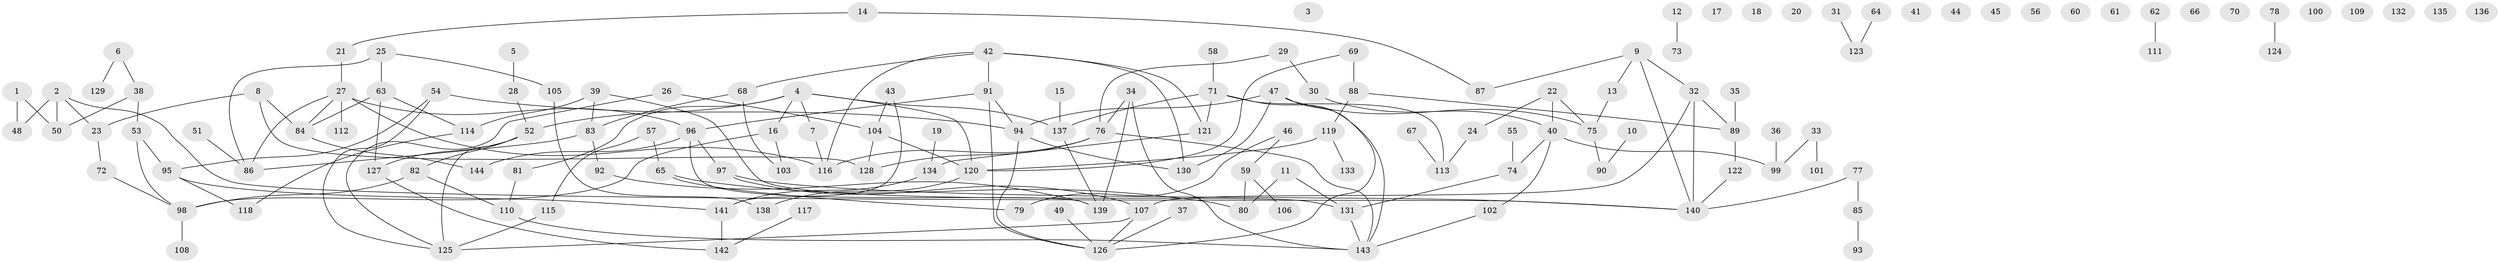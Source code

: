 // coarse degree distribution, {2: 0.24528301886792453, 4: 0.11320754716981132, 6: 0.07547169811320754, 1: 0.20754716981132076, 8: 0.05660377358490566, 3: 0.1320754716981132, 7: 0.05660377358490566, 5: 0.09433962264150944, 10: 0.018867924528301886}
// Generated by graph-tools (version 1.1) at 2025/47/03/04/25 22:47:55]
// undirected, 144 vertices, 172 edges
graph export_dot {
  node [color=gray90,style=filled];
  1;
  2;
  3;
  4;
  5;
  6;
  7;
  8;
  9;
  10;
  11;
  12;
  13;
  14;
  15;
  16;
  17;
  18;
  19;
  20;
  21;
  22;
  23;
  24;
  25;
  26;
  27;
  28;
  29;
  30;
  31;
  32;
  33;
  34;
  35;
  36;
  37;
  38;
  39;
  40;
  41;
  42;
  43;
  44;
  45;
  46;
  47;
  48;
  49;
  50;
  51;
  52;
  53;
  54;
  55;
  56;
  57;
  58;
  59;
  60;
  61;
  62;
  63;
  64;
  65;
  66;
  67;
  68;
  69;
  70;
  71;
  72;
  73;
  74;
  75;
  76;
  77;
  78;
  79;
  80;
  81;
  82;
  83;
  84;
  85;
  86;
  87;
  88;
  89;
  90;
  91;
  92;
  93;
  94;
  95;
  96;
  97;
  98;
  99;
  100;
  101;
  102;
  103;
  104;
  105;
  106;
  107;
  108;
  109;
  110;
  111;
  112;
  113;
  114;
  115;
  116;
  117;
  118;
  119;
  120;
  121;
  122;
  123;
  124;
  125;
  126;
  127;
  128;
  129;
  130;
  131;
  132;
  133;
  134;
  135;
  136;
  137;
  138;
  139;
  140;
  141;
  142;
  143;
  144;
  1 -- 48;
  1 -- 50;
  2 -- 23;
  2 -- 48;
  2 -- 50;
  2 -- 140;
  4 -- 7;
  4 -- 16;
  4 -- 52;
  4 -- 81;
  4 -- 120;
  4 -- 137;
  5 -- 28;
  6 -- 38;
  6 -- 129;
  7 -- 116;
  8 -- 23;
  8 -- 84;
  8 -- 128;
  9 -- 13;
  9 -- 32;
  9 -- 87;
  9 -- 140;
  10 -- 90;
  11 -- 80;
  11 -- 131;
  12 -- 73;
  13 -- 75;
  14 -- 21;
  14 -- 87;
  15 -- 137;
  16 -- 98;
  16 -- 103;
  19 -- 134;
  21 -- 27;
  22 -- 24;
  22 -- 40;
  22 -- 75;
  23 -- 72;
  24 -- 113;
  25 -- 63;
  25 -- 86;
  25 -- 105;
  26 -- 104;
  26 -- 125;
  27 -- 84;
  27 -- 86;
  27 -- 96;
  27 -- 112;
  27 -- 116;
  28 -- 52;
  29 -- 30;
  29 -- 76;
  30 -- 40;
  31 -- 123;
  32 -- 89;
  32 -- 107;
  32 -- 140;
  33 -- 99;
  33 -- 101;
  34 -- 76;
  34 -- 139;
  34 -- 143;
  35 -- 89;
  36 -- 99;
  37 -- 126;
  38 -- 50;
  38 -- 53;
  39 -- 83;
  39 -- 114;
  39 -- 131;
  40 -- 74;
  40 -- 99;
  40 -- 102;
  42 -- 68;
  42 -- 91;
  42 -- 116;
  42 -- 121;
  42 -- 130;
  43 -- 104;
  43 -- 141;
  46 -- 59;
  46 -- 79;
  47 -- 75;
  47 -- 94;
  47 -- 126;
  47 -- 130;
  49 -- 126;
  51 -- 86;
  52 -- 82;
  52 -- 125;
  52 -- 127;
  53 -- 95;
  53 -- 98;
  54 -- 94;
  54 -- 95;
  54 -- 125;
  55 -- 74;
  57 -- 65;
  57 -- 115;
  58 -- 71;
  59 -- 80;
  59 -- 106;
  62 -- 111;
  63 -- 84;
  63 -- 114;
  63 -- 127;
  64 -- 123;
  65 -- 79;
  65 -- 80;
  67 -- 113;
  68 -- 83;
  68 -- 103;
  69 -- 88;
  69 -- 120;
  71 -- 113;
  71 -- 121;
  71 -- 137;
  71 -- 143;
  72 -- 98;
  74 -- 131;
  75 -- 90;
  76 -- 116;
  76 -- 128;
  76 -- 143;
  77 -- 85;
  77 -- 140;
  78 -- 124;
  81 -- 110;
  82 -- 98;
  82 -- 110;
  83 -- 86;
  83 -- 92;
  84 -- 144;
  85 -- 93;
  88 -- 89;
  88 -- 119;
  89 -- 122;
  91 -- 94;
  91 -- 96;
  91 -- 126;
  92 -- 139;
  94 -- 126;
  94 -- 130;
  95 -- 118;
  95 -- 141;
  96 -- 97;
  96 -- 139;
  96 -- 144;
  97 -- 107;
  97 -- 140;
  98 -- 108;
  102 -- 143;
  104 -- 120;
  104 -- 128;
  105 -- 138;
  107 -- 125;
  107 -- 126;
  110 -- 143;
  114 -- 118;
  115 -- 125;
  117 -- 142;
  119 -- 120;
  119 -- 133;
  120 -- 138;
  121 -- 134;
  122 -- 140;
  127 -- 142;
  131 -- 143;
  134 -- 141;
  137 -- 139;
  141 -- 142;
}
